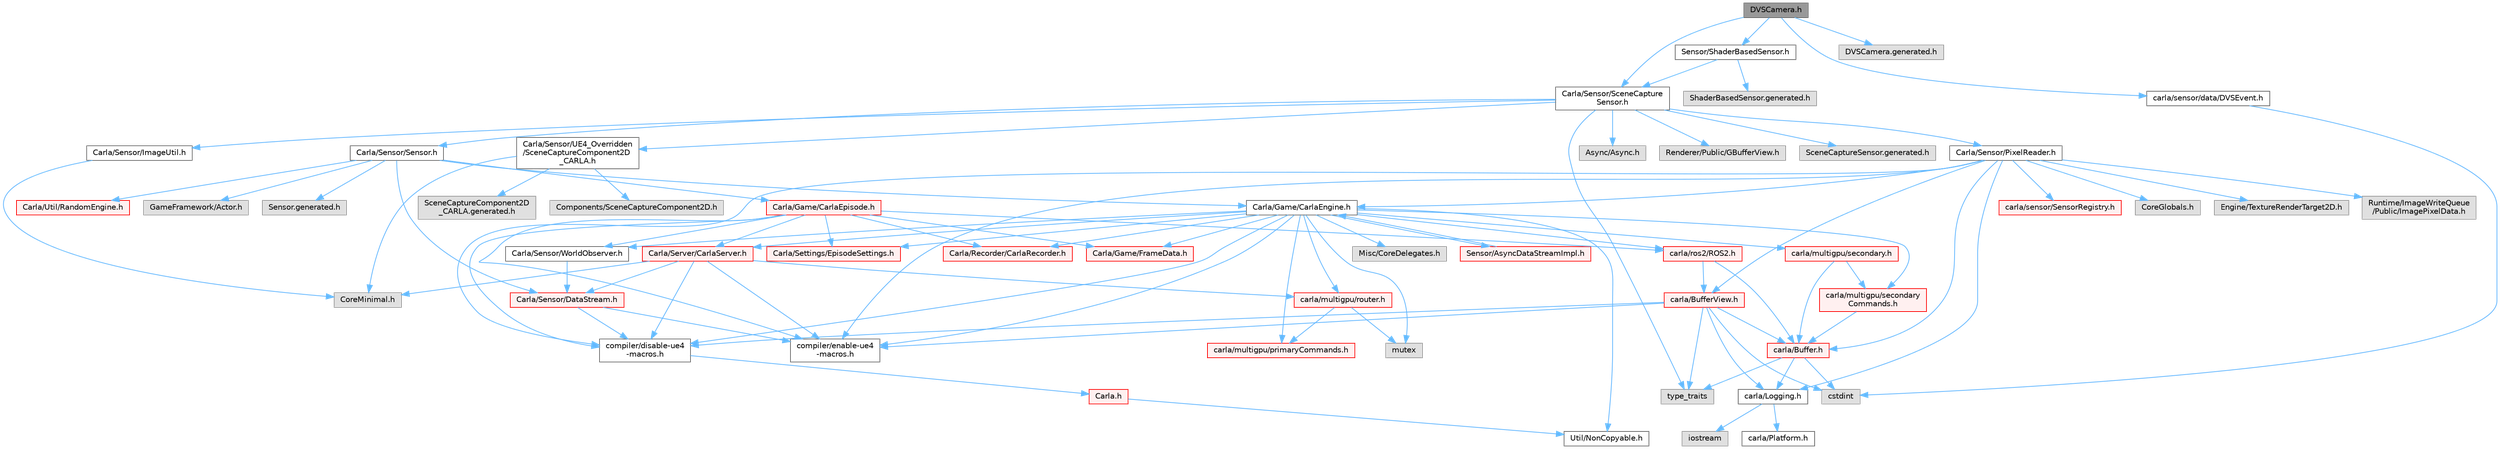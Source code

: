 digraph "DVSCamera.h"
{
 // INTERACTIVE_SVG=YES
 // LATEX_PDF_SIZE
  bgcolor="transparent";
  edge [fontname=Helvetica,fontsize=10,labelfontname=Helvetica,labelfontsize=10];
  node [fontname=Helvetica,fontsize=10,shape=box,height=0.2,width=0.4];
  Node1 [id="Node000001",label="DVSCamera.h",height=0.2,width=0.4,color="gray40", fillcolor="grey60", style="filled", fontcolor="black",tooltip=" "];
  Node1 -> Node2 [id="edge1_Node000001_Node000002",color="steelblue1",style="solid",tooltip=" "];
  Node2 [id="Node000002",label="Carla/Sensor/SceneCapture\lSensor.h",height=0.2,width=0.4,color="grey40", fillcolor="white", style="filled",URL="$d8/d95/SceneCaptureSensor_8h.html",tooltip=" "];
  Node2 -> Node3 [id="edge2_Node000002_Node000003",color="steelblue1",style="solid",tooltip=" "];
  Node3 [id="Node000003",label="Carla/Sensor/PixelReader.h",height=0.2,width=0.4,color="grey40", fillcolor="white", style="filled",URL="$df/d2e/PixelReader_8h.html",tooltip=" "];
  Node3 -> Node4 [id="edge3_Node000003_Node000004",color="steelblue1",style="solid",tooltip=" "];
  Node4 [id="Node000004",label="CoreGlobals.h",height=0.2,width=0.4,color="grey60", fillcolor="#E0E0E0", style="filled",tooltip=" "];
  Node3 -> Node5 [id="edge4_Node000003_Node000005",color="steelblue1",style="solid",tooltip=" "];
  Node5 [id="Node000005",label="Engine/TextureRenderTarget2D.h",height=0.2,width=0.4,color="grey60", fillcolor="#E0E0E0", style="filled",tooltip=" "];
  Node3 -> Node6 [id="edge5_Node000003_Node000006",color="steelblue1",style="solid",tooltip=" "];
  Node6 [id="Node000006",label="Runtime/ImageWriteQueue\l/Public/ImagePixelData.h",height=0.2,width=0.4,color="grey60", fillcolor="#E0E0E0", style="filled",tooltip=" "];
  Node3 -> Node7 [id="edge6_Node000003_Node000007",color="steelblue1",style="solid",tooltip=" "];
  Node7 [id="Node000007",label="Carla/Game/CarlaEngine.h",height=0.2,width=0.4,color="grey40", fillcolor="white", style="filled",URL="$d0/d11/CarlaEngine_8h.html",tooltip=" "];
  Node7 -> Node8 [id="edge7_Node000007_Node000008",color="steelblue1",style="solid",tooltip=" "];
  Node8 [id="Node000008",label="Carla/Recorder/CarlaRecorder.h",height=0.2,width=0.4,color="red", fillcolor="#FFF0F0", style="filled",URL="$d9/d6a/CarlaRecorder_8h.html",tooltip=" "];
  Node7 -> Node97 [id="edge8_Node000007_Node000097",color="steelblue1",style="solid",tooltip=" "];
  Node97 [id="Node000097",label="Carla/Sensor/WorldObserver.h",height=0.2,width=0.4,color="grey40", fillcolor="white", style="filled",URL="$d8/deb/WorldObserver_8h.html",tooltip=" "];
  Node97 -> Node98 [id="edge9_Node000097_Node000098",color="steelblue1",style="solid",tooltip=" "];
  Node98 [id="Node000098",label="Carla/Sensor/DataStream.h",height=0.2,width=0.4,color="red", fillcolor="#FFF0F0", style="filled",URL="$da/dd9/DataStream_8h.html",tooltip=" "];
  Node98 -> Node12 [id="edge10_Node000098_Node000012",color="steelblue1",style="solid",tooltip=" "];
  Node12 [id="Node000012",label="compiler/disable-ue4\l-macros.h",height=0.2,width=0.4,color="grey40", fillcolor="white", style="filled",URL="$d2/d02/disable-ue4-macros_8h.html",tooltip=" "];
  Node12 -> Node13 [id="edge11_Node000012_Node000013",color="steelblue1",style="solid",tooltip=" "];
  Node13 [id="Node000013",label="Carla.h",height=0.2,width=0.4,color="red", fillcolor="#FFF0F0", style="filled",URL="$d7/d7d/Carla_8h.html",tooltip=" "];
  Node13 -> Node14 [id="edge12_Node000013_Node000014",color="steelblue1",style="solid",tooltip=" "];
  Node14 [id="Node000014",label="Util/NonCopyable.h",height=0.2,width=0.4,color="grey40", fillcolor="white", style="filled",URL="$d4/d57/Unreal_2CarlaUE4_2Plugins_2Carla_2Source_2Carla_2Util_2NonCopyable_8h.html",tooltip=" "];
  Node98 -> Node19 [id="edge13_Node000098_Node000019",color="steelblue1",style="solid",tooltip=" "];
  Node19 [id="Node000019",label="compiler/enable-ue4\l-macros.h",height=0.2,width=0.4,color="grey40", fillcolor="white", style="filled",URL="$d9/da2/enable-ue4-macros_8h.html",tooltip=" "];
  Node7 -> Node213 [id="edge14_Node000007_Node000213",color="steelblue1",style="solid",tooltip=" "];
  Node213 [id="Node000213",label="Carla/Server/CarlaServer.h",height=0.2,width=0.4,color="red", fillcolor="#FFF0F0", style="filled",URL="$d0/d35/CarlaServer_8h.html",tooltip=" "];
  Node213 -> Node98 [id="edge15_Node000213_Node000098",color="steelblue1",style="solid",tooltip=" "];
  Node213 -> Node59 [id="edge16_Node000213_Node000059",color="steelblue1",style="solid",tooltip=" "];
  Node59 [id="Node000059",label="CoreMinimal.h",height=0.2,width=0.4,color="grey60", fillcolor="#E0E0E0", style="filled",tooltip=" "];
  Node213 -> Node12 [id="edge17_Node000213_Node000012",color="steelblue1",style="solid",tooltip=" "];
  Node213 -> Node235 [id="edge18_Node000213_Node000235",color="steelblue1",style="solid",tooltip=" "];
  Node235 [id="Node000235",label="carla/multigpu/router.h",height=0.2,width=0.4,color="red", fillcolor="#FFF0F0", style="filled",URL="$da/db7/router_8h.html",tooltip=" "];
  Node235 -> Node244 [id="edge19_Node000235_Node000244",color="steelblue1",style="solid",tooltip=" "];
  Node244 [id="Node000244",label="carla/multigpu/primaryCommands.h",height=0.2,width=0.4,color="red", fillcolor="#FFF0F0", style="filled",URL="$dd/dbf/primaryCommands_8h.html",tooltip=" "];
  Node235 -> Node209 [id="edge20_Node000235_Node000209",color="steelblue1",style="solid",tooltip=" "];
  Node209 [id="Node000209",label="mutex",height=0.2,width=0.4,color="grey60", fillcolor="#E0E0E0", style="filled",tooltip=" "];
  Node213 -> Node19 [id="edge21_Node000213_Node000019",color="steelblue1",style="solid",tooltip=" "];
  Node7 -> Node250 [id="edge22_Node000007_Node000250",color="steelblue1",style="solid",tooltip=" "];
  Node250 [id="Node000250",label="Carla/Settings/EpisodeSettings.h",height=0.2,width=0.4,color="red", fillcolor="#FFF0F0", style="filled",URL="$d8/d64/Unreal_2CarlaUE4_2Plugins_2Carla_2Source_2Carla_2Settings_2EpisodeSettings_8h.html",tooltip=" "];
  Node7 -> Node14 [id="edge23_Node000007_Node000014",color="steelblue1",style="solid",tooltip=" "];
  Node7 -> Node252 [id="edge24_Node000007_Node000252",color="steelblue1",style="solid",tooltip=" "];
  Node252 [id="Node000252",label="Carla/Game/FrameData.h",height=0.2,width=0.4,color="red", fillcolor="#FFF0F0", style="filled",URL="$d2/df1/FrameData_8h.html",tooltip=" "];
  Node7 -> Node314 [id="edge25_Node000007_Node000314",color="steelblue1",style="solid",tooltip=" "];
  Node314 [id="Node000314",label="Misc/CoreDelegates.h",height=0.2,width=0.4,color="grey60", fillcolor="#E0E0E0", style="filled",tooltip=" "];
  Node7 -> Node12 [id="edge26_Node000007_Node000012",color="steelblue1",style="solid",tooltip=" "];
  Node7 -> Node235 [id="edge27_Node000007_Node000235",color="steelblue1",style="solid",tooltip=" "];
  Node7 -> Node244 [id="edge28_Node000007_Node000244",color="steelblue1",style="solid",tooltip=" "];
  Node7 -> Node315 [id="edge29_Node000007_Node000315",color="steelblue1",style="solid",tooltip=" "];
  Node315 [id="Node000315",label="carla/multigpu/secondary.h",height=0.2,width=0.4,color="red", fillcolor="#FFF0F0", style="filled",URL="$de/df9/secondary_8h.html",tooltip=" "];
  Node315 -> Node100 [id="edge30_Node000315_Node000100",color="steelblue1",style="solid",tooltip=" "];
  Node100 [id="Node000100",label="carla/Buffer.h",height=0.2,width=0.4,color="red", fillcolor="#FFF0F0", style="filled",URL="$d2/dda/carla_2Buffer_8h.html",tooltip=" "];
  Node100 -> Node105 [id="edge31_Node000100_Node000105",color="steelblue1",style="solid",tooltip=" "];
  Node105 [id="Node000105",label="carla/Logging.h",height=0.2,width=0.4,color="grey40", fillcolor="white", style="filled",URL="$de/d87/Logging_8h.html",tooltip=" "];
  Node105 -> Node106 [id="edge32_Node000105_Node000106",color="steelblue1",style="solid",tooltip=" "];
  Node106 [id="Node000106",label="carla/Platform.h",height=0.2,width=0.4,color="grey40", fillcolor="white", style="filled",URL="$d9/dd0/Platform_8h.html",tooltip=" "];
  Node105 -> Node107 [id="edge33_Node000105_Node000107",color="steelblue1",style="solid",tooltip=" "];
  Node107 [id="Node000107",label="iostream",height=0.2,width=0.4,color="grey60", fillcolor="#E0E0E0", style="filled",tooltip=" "];
  Node100 -> Node18 [id="edge34_Node000100_Node000018",color="steelblue1",style="solid",tooltip=" "];
  Node18 [id="Node000018",label="cstdint",height=0.2,width=0.4,color="grey60", fillcolor="#E0E0E0", style="filled",tooltip=" "];
  Node100 -> Node35 [id="edge35_Node000100_Node000035",color="steelblue1",style="solid",tooltip=" "];
  Node35 [id="Node000035",label="type_traits",height=0.2,width=0.4,color="grey60", fillcolor="#E0E0E0", style="filled",tooltip=" "];
  Node315 -> Node316 [id="edge36_Node000315_Node000316",color="steelblue1",style="solid",tooltip=" "];
  Node316 [id="Node000316",label="carla/multigpu/secondary\lCommands.h",height=0.2,width=0.4,color="red", fillcolor="#FFF0F0", style="filled",URL="$d6/d9a/secondaryCommands_8h.html",tooltip=" "];
  Node316 -> Node100 [id="edge37_Node000316_Node000100",color="steelblue1",style="solid",tooltip=" "];
  Node7 -> Node316 [id="edge38_Node000007_Node000316",color="steelblue1",style="solid",tooltip=" "];
  Node7 -> Node134 [id="edge39_Node000007_Node000134",color="steelblue1",style="solid",tooltip=" "];
  Node134 [id="Node000134",label="carla/ros2/ROS2.h",height=0.2,width=0.4,color="red", fillcolor="#FFF0F0", style="filled",URL="$da/db8/ROS2_8h.html",tooltip=" "];
  Node134 -> Node100 [id="edge40_Node000134_Node000100",color="steelblue1",style="solid",tooltip=" "];
  Node134 -> Node135 [id="edge41_Node000134_Node000135",color="steelblue1",style="solid",tooltip=" "];
  Node135 [id="Node000135",label="carla/BufferView.h",height=0.2,width=0.4,color="red", fillcolor="#FFF0F0", style="filled",URL="$d8/dee/BufferView_8h.html",tooltip=" "];
  Node135 -> Node100 [id="edge42_Node000135_Node000100",color="steelblue1",style="solid",tooltip=" "];
  Node135 -> Node105 [id="edge43_Node000135_Node000105",color="steelblue1",style="solid",tooltip=" "];
  Node135 -> Node18 [id="edge44_Node000135_Node000018",color="steelblue1",style="solid",tooltip=" "];
  Node135 -> Node35 [id="edge45_Node000135_Node000035",color="steelblue1",style="solid",tooltip=" "];
  Node135 -> Node19 [id="edge46_Node000135_Node000019",color="steelblue1",style="solid",tooltip=" "];
  Node135 -> Node12 [id="edge47_Node000135_Node000012",color="steelblue1",style="solid",tooltip=" "];
  Node7 -> Node19 [id="edge48_Node000007_Node000019",color="steelblue1",style="solid",tooltip=" "];
  Node7 -> Node209 [id="edge49_Node000007_Node000209",color="steelblue1",style="solid",tooltip=" "];
  Node7 -> Node317 [id="edge50_Node000007_Node000317",color="steelblue1",style="solid",tooltip=" "];
  Node317 [id="Node000317",label="Sensor/AsyncDataStreamImpl.h",height=0.2,width=0.4,color="red", fillcolor="#FFF0F0", style="filled",URL="$d0/d17/AsyncDataStreamImpl_8h.html",tooltip=" "];
  Node317 -> Node7 [id="edge51_Node000317_Node000007",color="steelblue1",style="solid",tooltip=" "];
  Node3 -> Node12 [id="edge52_Node000003_Node000012",color="steelblue1",style="solid",tooltip=" "];
  Node3 -> Node105 [id="edge53_Node000003_Node000105",color="steelblue1",style="solid",tooltip=" "];
  Node3 -> Node100 [id="edge54_Node000003_Node000100",color="steelblue1",style="solid",tooltip=" "];
  Node3 -> Node135 [id="edge55_Node000003_Node000135",color="steelblue1",style="solid",tooltip=" "];
  Node3 -> Node111 [id="edge56_Node000003_Node000111",color="steelblue1",style="solid",tooltip=" "];
  Node111 [id="Node000111",label="carla/sensor/SensorRegistry.h",height=0.2,width=0.4,color="red", fillcolor="#FFF0F0", style="filled",URL="$d4/d03/SensorRegistry_8h.html",tooltip=" "];
  Node3 -> Node19 [id="edge57_Node000003_Node000019",color="steelblue1",style="solid",tooltip=" "];
  Node2 -> Node318 [id="edge58_Node000002_Node000318",color="steelblue1",style="solid",tooltip=" "];
  Node318 [id="Node000318",label="Carla/Sensor/Sensor.h",height=0.2,width=0.4,color="grey40", fillcolor="white", style="filled",URL="$d7/d7d/Unreal_2CarlaUE4_2Plugins_2Carla_2Source_2Carla_2Sensor_2Sensor_8h.html",tooltip=" "];
  Node318 -> Node319 [id="edge59_Node000318_Node000319",color="steelblue1",style="solid",tooltip=" "];
  Node319 [id="Node000319",label="Carla/Game/CarlaEpisode.h",height=0.2,width=0.4,color="red", fillcolor="#FFF0F0", style="filled",URL="$de/db8/CarlaEpisode_8h.html",tooltip=" "];
  Node319 -> Node8 [id="edge60_Node000319_Node000008",color="steelblue1",style="solid",tooltip=" "];
  Node319 -> Node97 [id="edge61_Node000319_Node000097",color="steelblue1",style="solid",tooltip=" "];
  Node319 -> Node213 [id="edge62_Node000319_Node000213",color="steelblue1",style="solid",tooltip=" "];
  Node319 -> Node250 [id="edge63_Node000319_Node000250",color="steelblue1",style="solid",tooltip=" "];
  Node319 -> Node252 [id="edge64_Node000319_Node000252",color="steelblue1",style="solid",tooltip=" "];
  Node319 -> Node12 [id="edge65_Node000319_Node000012",color="steelblue1",style="solid",tooltip=" "];
  Node319 -> Node134 [id="edge66_Node000319_Node000134",color="steelblue1",style="solid",tooltip=" "];
  Node319 -> Node19 [id="edge67_Node000319_Node000019",color="steelblue1",style="solid",tooltip=" "];
  Node318 -> Node98 [id="edge68_Node000318_Node000098",color="steelblue1",style="solid",tooltip=" "];
  Node318 -> Node339 [id="edge69_Node000318_Node000339",color="steelblue1",style="solid",tooltip=" "];
  Node339 [id="Node000339",label="Carla/Util/RandomEngine.h",height=0.2,width=0.4,color="red", fillcolor="#FFF0F0", style="filled",URL="$d6/daa/RandomEngine_8h.html",tooltip=" "];
  Node318 -> Node7 [id="edge70_Node000318_Node000007",color="steelblue1",style="solid",tooltip=" "];
  Node318 -> Node217 [id="edge71_Node000318_Node000217",color="steelblue1",style="solid",tooltip=" "];
  Node217 [id="Node000217",label="GameFramework/Actor.h",height=0.2,width=0.4,color="grey60", fillcolor="#E0E0E0", style="filled",tooltip=" "];
  Node318 -> Node342 [id="edge72_Node000318_Node000342",color="steelblue1",style="solid",tooltip=" "];
  Node342 [id="Node000342",label="Sensor.generated.h",height=0.2,width=0.4,color="grey60", fillcolor="#E0E0E0", style="filled",tooltip=" "];
  Node2 -> Node343 [id="edge73_Node000002_Node000343",color="steelblue1",style="solid",tooltip=" "];
  Node343 [id="Node000343",label="Carla/Sensor/UE4_Overridden\l/SceneCaptureComponent2D\l_CARLA.h",height=0.2,width=0.4,color="grey40", fillcolor="white", style="filled",URL="$df/d46/SceneCaptureComponent2D__CARLA_8h.html",tooltip=" "];
  Node343 -> Node59 [id="edge74_Node000343_Node000059",color="steelblue1",style="solid",tooltip=" "];
  Node343 -> Node344 [id="edge75_Node000343_Node000344",color="steelblue1",style="solid",tooltip=" "];
  Node344 [id="Node000344",label="Components/SceneCaptureComponent2D.h",height=0.2,width=0.4,color="grey60", fillcolor="#E0E0E0", style="filled",tooltip=" "];
  Node343 -> Node345 [id="edge76_Node000343_Node000345",color="steelblue1",style="solid",tooltip=" "];
  Node345 [id="Node000345",label="SceneCaptureComponent2D\l_CARLA.generated.h",height=0.2,width=0.4,color="grey60", fillcolor="#E0E0E0", style="filled",tooltip=" "];
  Node2 -> Node346 [id="edge77_Node000002_Node000346",color="steelblue1",style="solid",tooltip=" "];
  Node346 [id="Node000346",label="Carla/Sensor/ImageUtil.h",height=0.2,width=0.4,color="grey40", fillcolor="white", style="filled",URL="$df/daa/ImageUtil_8h.html",tooltip=" "];
  Node346 -> Node59 [id="edge78_Node000346_Node000059",color="steelblue1",style="solid",tooltip=" "];
  Node2 -> Node347 [id="edge79_Node000002_Node000347",color="steelblue1",style="solid",tooltip=" "];
  Node347 [id="Node000347",label="Async/Async.h",height=0.2,width=0.4,color="grey60", fillcolor="#E0E0E0", style="filled",tooltip=" "];
  Node2 -> Node348 [id="edge80_Node000002_Node000348",color="steelblue1",style="solid",tooltip=" "];
  Node348 [id="Node000348",label="Renderer/Public/GBufferView.h",height=0.2,width=0.4,color="grey60", fillcolor="#E0E0E0", style="filled",tooltip=" "];
  Node2 -> Node35 [id="edge81_Node000002_Node000035",color="steelblue1",style="solid",tooltip=" "];
  Node2 -> Node349 [id="edge82_Node000002_Node000349",color="steelblue1",style="solid",tooltip=" "];
  Node349 [id="Node000349",label="SceneCaptureSensor.generated.h",height=0.2,width=0.4,color="grey60", fillcolor="#E0E0E0", style="filled",tooltip=" "];
  Node1 -> Node350 [id="edge83_Node000001_Node000350",color="steelblue1",style="solid",tooltip=" "];
  Node350 [id="Node000350",label="Sensor/ShaderBasedSensor.h",height=0.2,width=0.4,color="grey40", fillcolor="white", style="filled",URL="$da/d69/ShaderBasedSensor_8h.html",tooltip=" "];
  Node350 -> Node2 [id="edge84_Node000350_Node000002",color="steelblue1",style="solid",tooltip=" "];
  Node350 -> Node351 [id="edge85_Node000350_Node000351",color="steelblue1",style="solid",tooltip=" "];
  Node351 [id="Node000351",label="ShaderBasedSensor.generated.h",height=0.2,width=0.4,color="grey60", fillcolor="#E0E0E0", style="filled",tooltip=" "];
  Node1 -> Node155 [id="edge86_Node000001_Node000155",color="steelblue1",style="solid",tooltip=" "];
  Node155 [id="Node000155",label="carla/sensor/data/DVSEvent.h",height=0.2,width=0.4,color="grey40", fillcolor="white", style="filled",URL="$d7/d0b/DVSEvent_8h.html",tooltip=" "];
  Node155 -> Node18 [id="edge87_Node000155_Node000018",color="steelblue1",style="solid",tooltip=" "];
  Node1 -> Node352 [id="edge88_Node000001_Node000352",color="steelblue1",style="solid",tooltip=" "];
  Node352 [id="Node000352",label="DVSCamera.generated.h",height=0.2,width=0.4,color="grey60", fillcolor="#E0E0E0", style="filled",tooltip=" "];
}
